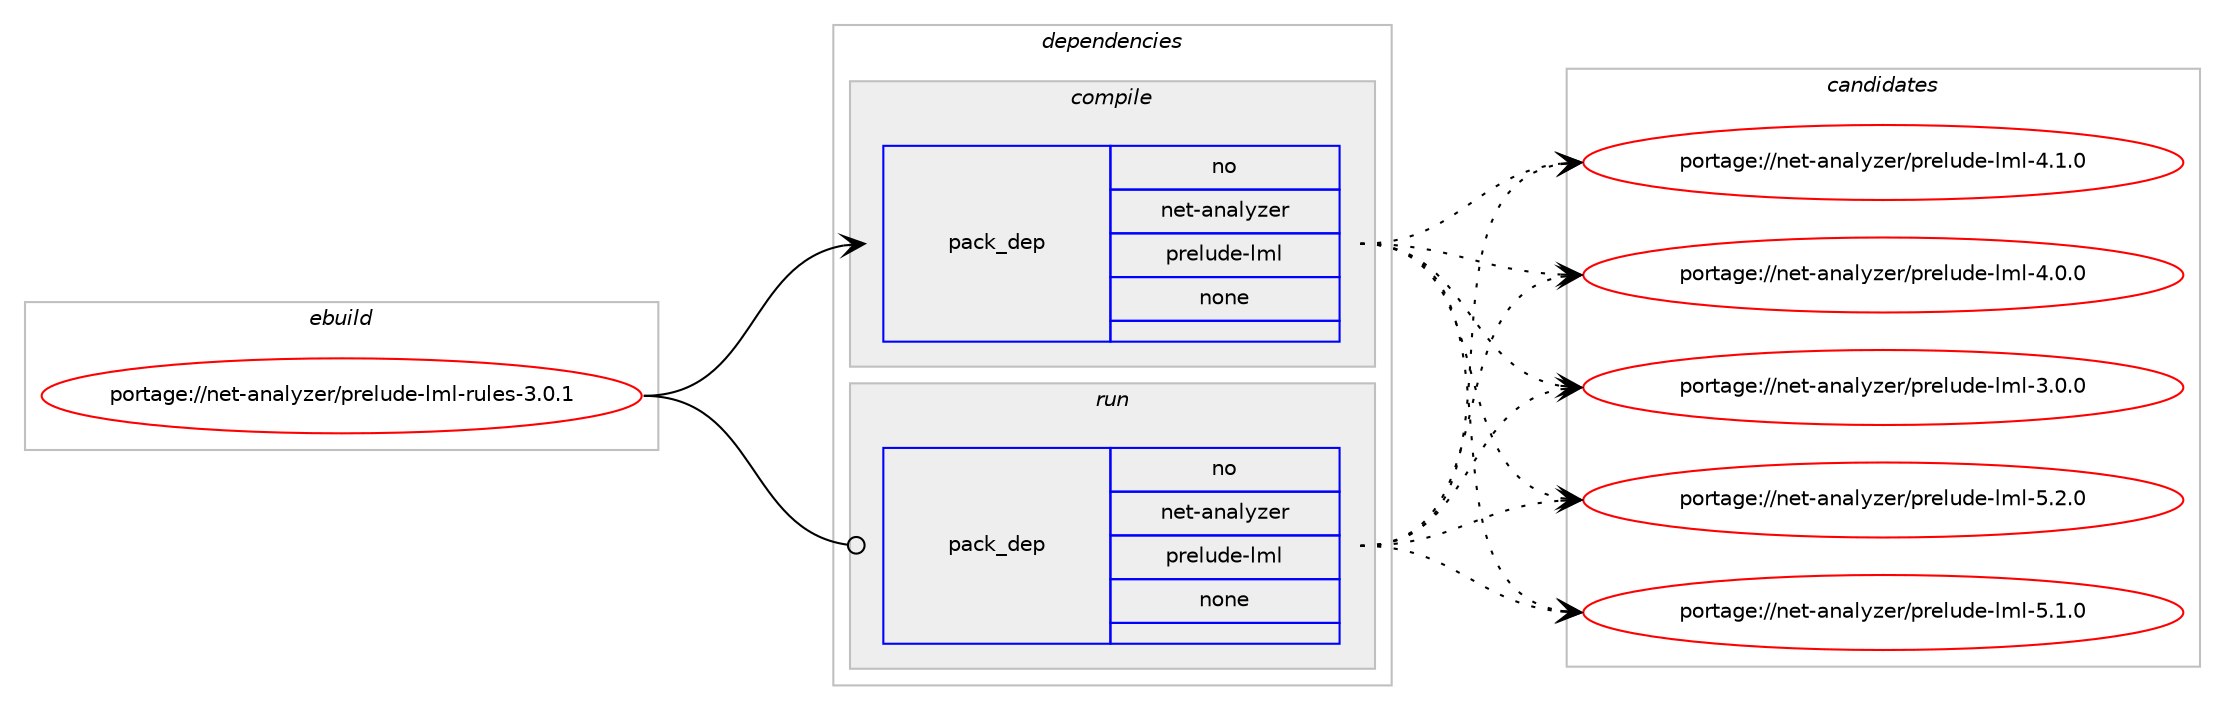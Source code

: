 digraph prolog {

# *************
# Graph options
# *************

newrank=true;
concentrate=true;
compound=true;
graph [rankdir=LR,fontname=Helvetica,fontsize=10,ranksep=1.5];#, ranksep=2.5, nodesep=0.2];
edge  [arrowhead=vee];
node  [fontname=Helvetica,fontsize=10];

# **********
# The ebuild
# **********

subgraph cluster_leftcol {
color=gray;
rank=same;
label=<<i>ebuild</i>>;
id [label="portage://net-analyzer/prelude-lml-rules-3.0.1", color=red, width=4, href="../net-analyzer/prelude-lml-rules-3.0.1.svg"];
}

# ****************
# The dependencies
# ****************

subgraph cluster_midcol {
color=gray;
label=<<i>dependencies</i>>;
subgraph cluster_compile {
fillcolor="#eeeeee";
style=filled;
label=<<i>compile</i>>;
subgraph pack10498 {
dependency15163 [label=<<TABLE BORDER="0" CELLBORDER="1" CELLSPACING="0" CELLPADDING="4" WIDTH="220"><TR><TD ROWSPAN="6" CELLPADDING="30">pack_dep</TD></TR><TR><TD WIDTH="110">no</TD></TR><TR><TD>net-analyzer</TD></TR><TR><TD>prelude-lml</TD></TR><TR><TD>none</TD></TR><TR><TD></TD></TR></TABLE>>, shape=none, color=blue];
}
id:e -> dependency15163:w [weight=20,style="solid",arrowhead="vee"];
}
subgraph cluster_compileandrun {
fillcolor="#eeeeee";
style=filled;
label=<<i>compile and run</i>>;
}
subgraph cluster_run {
fillcolor="#eeeeee";
style=filled;
label=<<i>run</i>>;
subgraph pack10499 {
dependency15164 [label=<<TABLE BORDER="0" CELLBORDER="1" CELLSPACING="0" CELLPADDING="4" WIDTH="220"><TR><TD ROWSPAN="6" CELLPADDING="30">pack_dep</TD></TR><TR><TD WIDTH="110">no</TD></TR><TR><TD>net-analyzer</TD></TR><TR><TD>prelude-lml</TD></TR><TR><TD>none</TD></TR><TR><TD></TD></TR></TABLE>>, shape=none, color=blue];
}
id:e -> dependency15164:w [weight=20,style="solid",arrowhead="odot"];
}
}

# **************
# The candidates
# **************

subgraph cluster_choices {
rank=same;
color=gray;
label=<<i>candidates</i>>;

subgraph choice10498 {
color=black;
nodesep=1;
choice1101011164597110971081211221011144711211410110811710010145108109108455346504648 [label="portage://net-analyzer/prelude-lml-5.2.0", color=red, width=4,href="../net-analyzer/prelude-lml-5.2.0.svg"];
choice1101011164597110971081211221011144711211410110811710010145108109108455346494648 [label="portage://net-analyzer/prelude-lml-5.1.0", color=red, width=4,href="../net-analyzer/prelude-lml-5.1.0.svg"];
choice1101011164597110971081211221011144711211410110811710010145108109108455246494648 [label="portage://net-analyzer/prelude-lml-4.1.0", color=red, width=4,href="../net-analyzer/prelude-lml-4.1.0.svg"];
choice1101011164597110971081211221011144711211410110811710010145108109108455246484648 [label="portage://net-analyzer/prelude-lml-4.0.0", color=red, width=4,href="../net-analyzer/prelude-lml-4.0.0.svg"];
choice1101011164597110971081211221011144711211410110811710010145108109108455146484648 [label="portage://net-analyzer/prelude-lml-3.0.0", color=red, width=4,href="../net-analyzer/prelude-lml-3.0.0.svg"];
dependency15163:e -> choice1101011164597110971081211221011144711211410110811710010145108109108455346504648:w [style=dotted,weight="100"];
dependency15163:e -> choice1101011164597110971081211221011144711211410110811710010145108109108455346494648:w [style=dotted,weight="100"];
dependency15163:e -> choice1101011164597110971081211221011144711211410110811710010145108109108455246494648:w [style=dotted,weight="100"];
dependency15163:e -> choice1101011164597110971081211221011144711211410110811710010145108109108455246484648:w [style=dotted,weight="100"];
dependency15163:e -> choice1101011164597110971081211221011144711211410110811710010145108109108455146484648:w [style=dotted,weight="100"];
}
subgraph choice10499 {
color=black;
nodesep=1;
choice1101011164597110971081211221011144711211410110811710010145108109108455346504648 [label="portage://net-analyzer/prelude-lml-5.2.0", color=red, width=4,href="../net-analyzer/prelude-lml-5.2.0.svg"];
choice1101011164597110971081211221011144711211410110811710010145108109108455346494648 [label="portage://net-analyzer/prelude-lml-5.1.0", color=red, width=4,href="../net-analyzer/prelude-lml-5.1.0.svg"];
choice1101011164597110971081211221011144711211410110811710010145108109108455246494648 [label="portage://net-analyzer/prelude-lml-4.1.0", color=red, width=4,href="../net-analyzer/prelude-lml-4.1.0.svg"];
choice1101011164597110971081211221011144711211410110811710010145108109108455246484648 [label="portage://net-analyzer/prelude-lml-4.0.0", color=red, width=4,href="../net-analyzer/prelude-lml-4.0.0.svg"];
choice1101011164597110971081211221011144711211410110811710010145108109108455146484648 [label="portage://net-analyzer/prelude-lml-3.0.0", color=red, width=4,href="../net-analyzer/prelude-lml-3.0.0.svg"];
dependency15164:e -> choice1101011164597110971081211221011144711211410110811710010145108109108455346504648:w [style=dotted,weight="100"];
dependency15164:e -> choice1101011164597110971081211221011144711211410110811710010145108109108455346494648:w [style=dotted,weight="100"];
dependency15164:e -> choice1101011164597110971081211221011144711211410110811710010145108109108455246494648:w [style=dotted,weight="100"];
dependency15164:e -> choice1101011164597110971081211221011144711211410110811710010145108109108455246484648:w [style=dotted,weight="100"];
dependency15164:e -> choice1101011164597110971081211221011144711211410110811710010145108109108455146484648:w [style=dotted,weight="100"];
}
}

}
